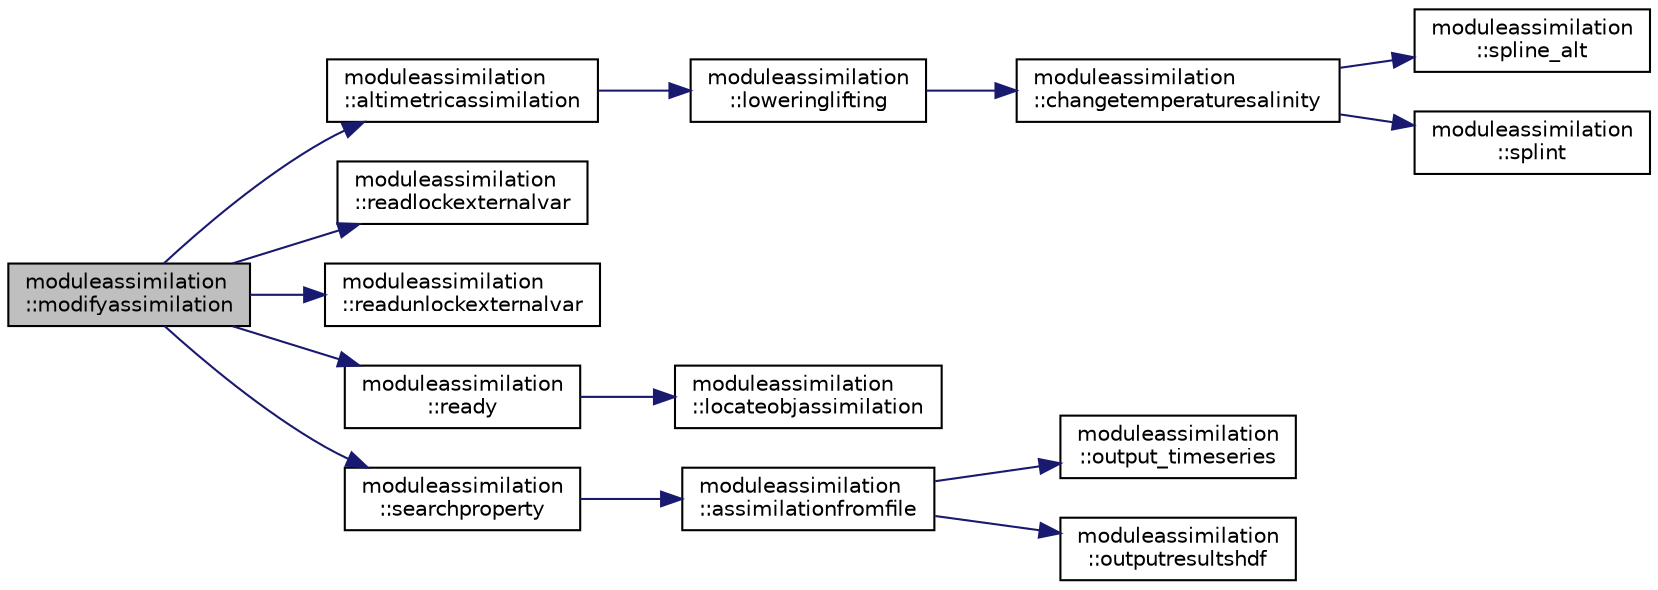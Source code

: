 digraph "moduleassimilation::modifyassimilation"
{
 // LATEX_PDF_SIZE
  edge [fontname="Helvetica",fontsize="10",labelfontname="Helvetica",labelfontsize="10"];
  node [fontname="Helvetica",fontsize="10",shape=record];
  rankdir="LR";
  Node1 [label="moduleassimilation\l::modifyassimilation",height=0.2,width=0.4,color="black", fillcolor="grey75", style="filled", fontcolor="black",tooltip=" "];
  Node1 -> Node2 [color="midnightblue",fontsize="10",style="solid",fontname="Helvetica"];
  Node2 [label="moduleassimilation\l::altimetricassimilation",height=0.2,width=0.4,color="black", fillcolor="white", style="filled",URL="$namespacemoduleassimilation.html#af392c1f06d8b730776cfb5680aaf95cb",tooltip=" "];
  Node2 -> Node3 [color="midnightblue",fontsize="10",style="solid",fontname="Helvetica"];
  Node3 [label="moduleassimilation\l::loweringlifting",height=0.2,width=0.4,color="black", fillcolor="white", style="filled",URL="$namespacemoduleassimilation.html#adb4698b9b7aa680222581e31452094dc",tooltip=" "];
  Node3 -> Node4 [color="midnightblue",fontsize="10",style="solid",fontname="Helvetica"];
  Node4 [label="moduleassimilation\l::changetemperaturesalinity",height=0.2,width=0.4,color="black", fillcolor="white", style="filled",URL="$namespacemoduleassimilation.html#a689487c17f9fdb64311b351530c9244a",tooltip=" "];
  Node4 -> Node5 [color="midnightblue",fontsize="10",style="solid",fontname="Helvetica"];
  Node5 [label="moduleassimilation\l::spline_alt",height=0.2,width=0.4,color="black", fillcolor="white", style="filled",URL="$namespacemoduleassimilation.html#a4473000cecbde1abb63d63fc9a6f5858",tooltip=" "];
  Node4 -> Node6 [color="midnightblue",fontsize="10",style="solid",fontname="Helvetica"];
  Node6 [label="moduleassimilation\l::splint",height=0.2,width=0.4,color="black", fillcolor="white", style="filled",URL="$namespacemoduleassimilation.html#a5db3c59220db22267e7e1e7eca84a356",tooltip=" "];
  Node1 -> Node7 [color="midnightblue",fontsize="10",style="solid",fontname="Helvetica"];
  Node7 [label="moduleassimilation\l::readlockexternalvar",height=0.2,width=0.4,color="black", fillcolor="white", style="filled",URL="$namespacemoduleassimilation.html#ad7f96fa745bdccdc0281d15675836a9b",tooltip=" "];
  Node1 -> Node8 [color="midnightblue",fontsize="10",style="solid",fontname="Helvetica"];
  Node8 [label="moduleassimilation\l::readunlockexternalvar",height=0.2,width=0.4,color="black", fillcolor="white", style="filled",URL="$namespacemoduleassimilation.html#a3215402dbc1d7602c94ca05f33ce52a7",tooltip=" "];
  Node1 -> Node9 [color="midnightblue",fontsize="10",style="solid",fontname="Helvetica"];
  Node9 [label="moduleassimilation\l::ready",height=0.2,width=0.4,color="black", fillcolor="white", style="filled",URL="$namespacemoduleassimilation.html#a7c7eb17646a26837c5dfb9acc963b010",tooltip=" "];
  Node9 -> Node10 [color="midnightblue",fontsize="10",style="solid",fontname="Helvetica"];
  Node10 [label="moduleassimilation\l::locateobjassimilation",height=0.2,width=0.4,color="black", fillcolor="white", style="filled",URL="$namespacemoduleassimilation.html#acb3e0bb143f8372bac2b99052ba4943d",tooltip=" "];
  Node1 -> Node11 [color="midnightblue",fontsize="10",style="solid",fontname="Helvetica"];
  Node11 [label="moduleassimilation\l::searchproperty",height=0.2,width=0.4,color="black", fillcolor="white", style="filled",URL="$namespacemoduleassimilation.html#a25c18cab5d2d7615f696e5f0ebfbada0",tooltip=" "];
  Node11 -> Node12 [color="midnightblue",fontsize="10",style="solid",fontname="Helvetica"];
  Node12 [label="moduleassimilation\l::assimilationfromfile",height=0.2,width=0.4,color="black", fillcolor="white", style="filled",URL="$namespacemoduleassimilation.html#ac07092b01bbf318f77800bb88c9f12bf",tooltip=" "];
  Node12 -> Node13 [color="midnightblue",fontsize="10",style="solid",fontname="Helvetica"];
  Node13 [label="moduleassimilation\l::output_timeseries",height=0.2,width=0.4,color="black", fillcolor="white", style="filled",URL="$namespacemoduleassimilation.html#a4802b71b408a488941f1becab34042ec",tooltip=" "];
  Node12 -> Node14 [color="midnightblue",fontsize="10",style="solid",fontname="Helvetica"];
  Node14 [label="moduleassimilation\l::outputresultshdf",height=0.2,width=0.4,color="black", fillcolor="white", style="filled",URL="$namespacemoduleassimilation.html#a48b30161fd16a556f8e54eeaf6b054e3",tooltip=" "];
}
